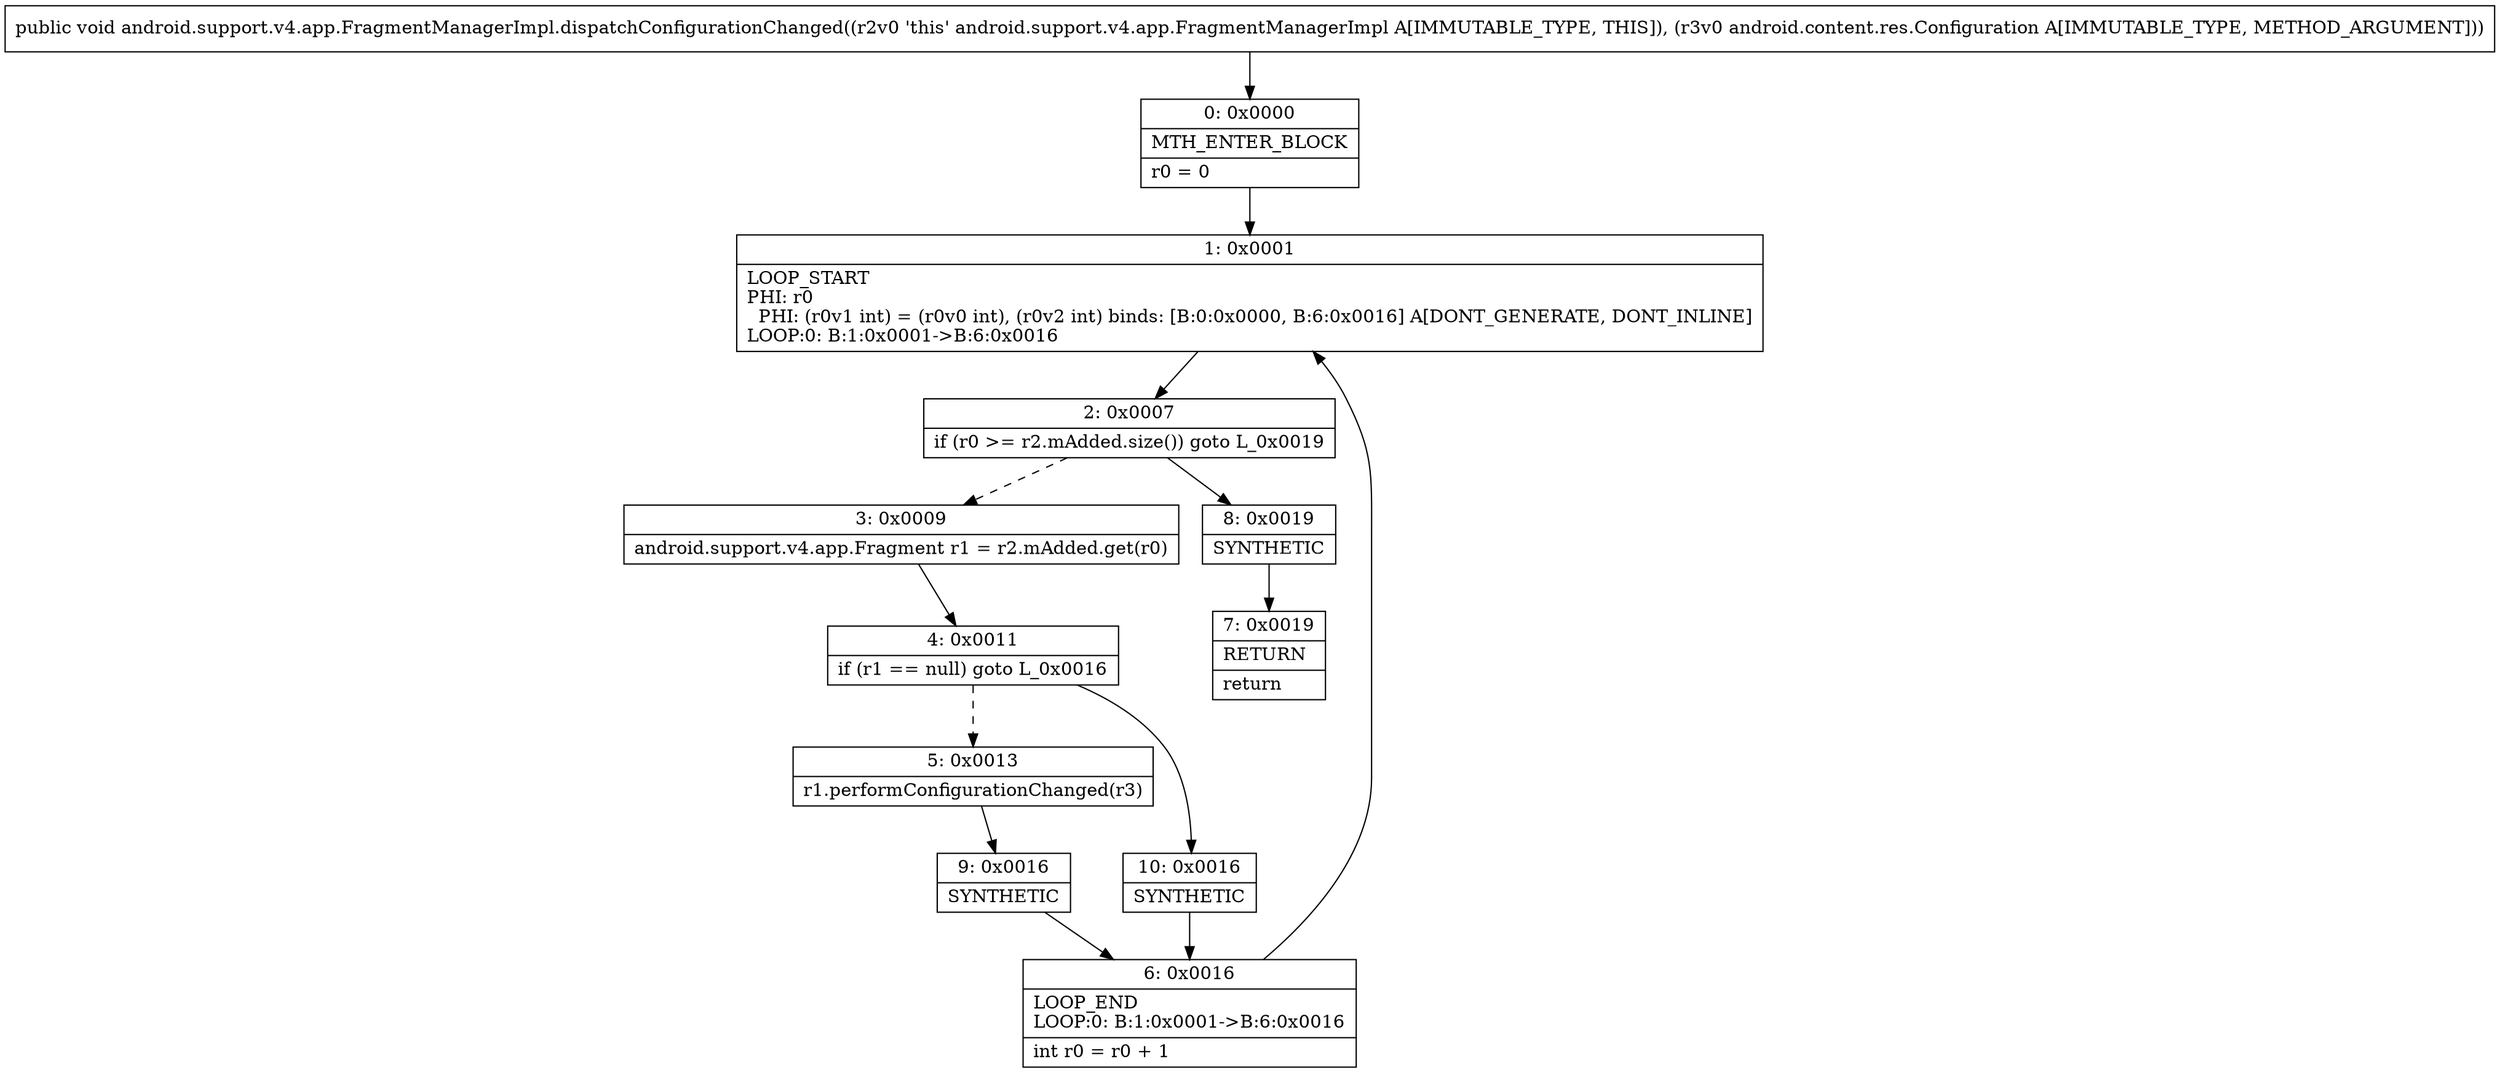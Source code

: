 digraph "CFG forandroid.support.v4.app.FragmentManagerImpl.dispatchConfigurationChanged(Landroid\/content\/res\/Configuration;)V" {
Node_0 [shape=record,label="{0\:\ 0x0000|MTH_ENTER_BLOCK\l|r0 = 0\l}"];
Node_1 [shape=record,label="{1\:\ 0x0001|LOOP_START\lPHI: r0 \l  PHI: (r0v1 int) = (r0v0 int), (r0v2 int) binds: [B:0:0x0000, B:6:0x0016] A[DONT_GENERATE, DONT_INLINE]\lLOOP:0: B:1:0x0001\-\>B:6:0x0016\l}"];
Node_2 [shape=record,label="{2\:\ 0x0007|if (r0 \>= r2.mAdded.size()) goto L_0x0019\l}"];
Node_3 [shape=record,label="{3\:\ 0x0009|android.support.v4.app.Fragment r1 = r2.mAdded.get(r0)\l}"];
Node_4 [shape=record,label="{4\:\ 0x0011|if (r1 == null) goto L_0x0016\l}"];
Node_5 [shape=record,label="{5\:\ 0x0013|r1.performConfigurationChanged(r3)\l}"];
Node_6 [shape=record,label="{6\:\ 0x0016|LOOP_END\lLOOP:0: B:1:0x0001\-\>B:6:0x0016\l|int r0 = r0 + 1\l}"];
Node_7 [shape=record,label="{7\:\ 0x0019|RETURN\l|return\l}"];
Node_8 [shape=record,label="{8\:\ 0x0019|SYNTHETIC\l}"];
Node_9 [shape=record,label="{9\:\ 0x0016|SYNTHETIC\l}"];
Node_10 [shape=record,label="{10\:\ 0x0016|SYNTHETIC\l}"];
MethodNode[shape=record,label="{public void android.support.v4.app.FragmentManagerImpl.dispatchConfigurationChanged((r2v0 'this' android.support.v4.app.FragmentManagerImpl A[IMMUTABLE_TYPE, THIS]), (r3v0 android.content.res.Configuration A[IMMUTABLE_TYPE, METHOD_ARGUMENT])) }"];
MethodNode -> Node_0;
Node_0 -> Node_1;
Node_1 -> Node_2;
Node_2 -> Node_3[style=dashed];
Node_2 -> Node_8;
Node_3 -> Node_4;
Node_4 -> Node_5[style=dashed];
Node_4 -> Node_10;
Node_5 -> Node_9;
Node_6 -> Node_1;
Node_8 -> Node_7;
Node_9 -> Node_6;
Node_10 -> Node_6;
}

